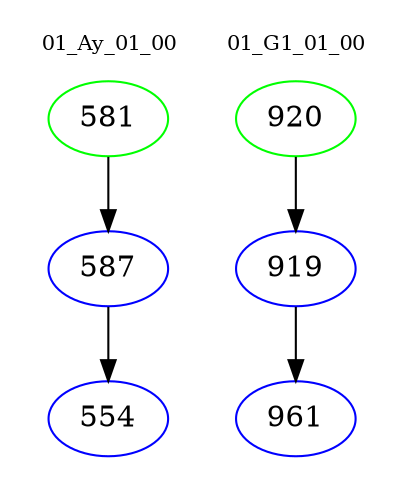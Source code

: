 digraph{
subgraph cluster_0 {
color = white
label = "01_Ay_01_00";
fontsize=10;
T0_581 [label="581", color="green"]
T0_581 -> T0_587 [color="black"]
T0_587 [label="587", color="blue"]
T0_587 -> T0_554 [color="black"]
T0_554 [label="554", color="blue"]
}
subgraph cluster_1 {
color = white
label = "01_G1_01_00";
fontsize=10;
T1_920 [label="920", color="green"]
T1_920 -> T1_919 [color="black"]
T1_919 [label="919", color="blue"]
T1_919 -> T1_961 [color="black"]
T1_961 [label="961", color="blue"]
}
}

